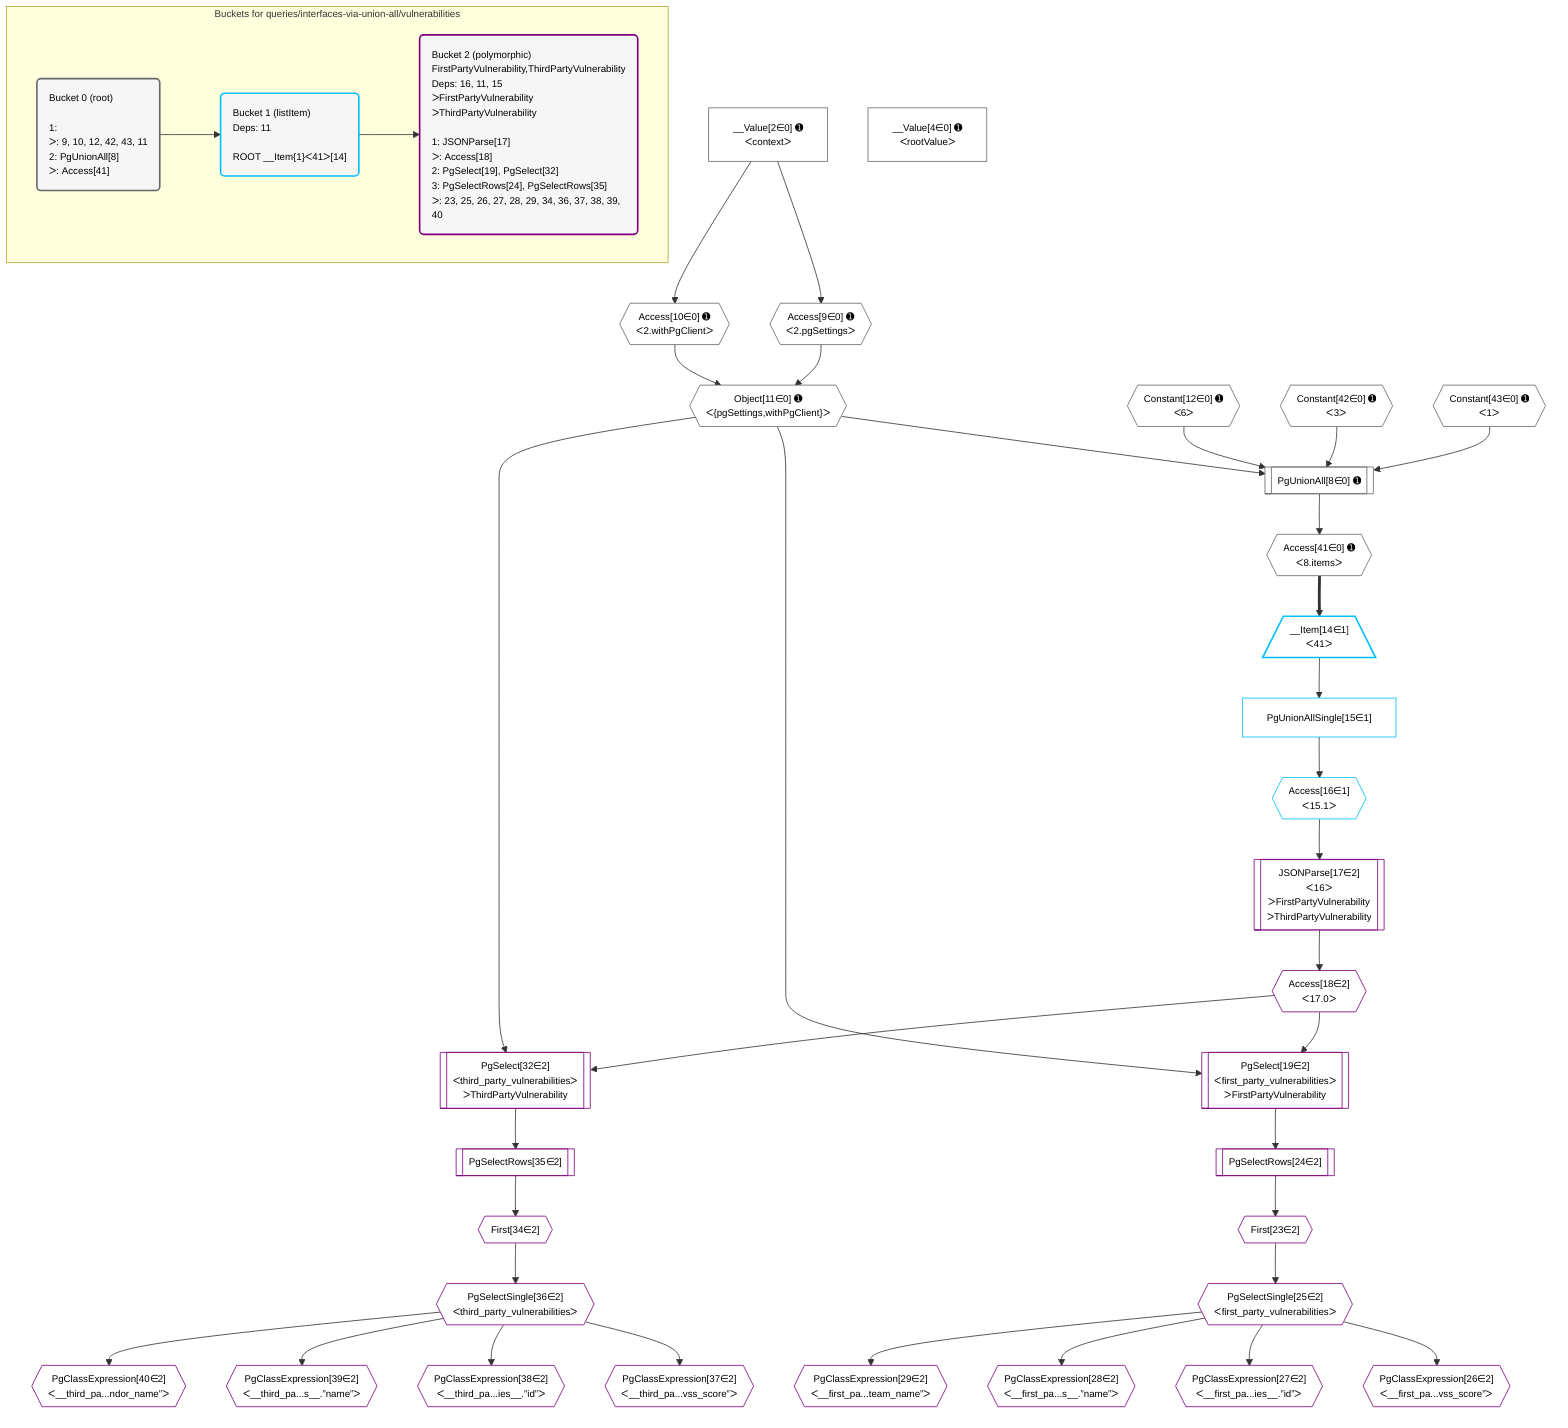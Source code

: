 %%{init: {'themeVariables': { 'fontSize': '12px'}}}%%
graph TD
    classDef path fill:#eee,stroke:#000,color:#000
    classDef plan fill:#fff,stroke-width:1px,color:#000
    classDef itemplan fill:#fff,stroke-width:2px,color:#000
    classDef unbatchedplan fill:#dff,stroke-width:1px,color:#000
    classDef sideeffectplan fill:#fcc,stroke-width:2px,color:#000
    classDef bucket fill:#f6f6f6,color:#000,stroke-width:2px,text-align:left


    %% plan dependencies
    PgUnionAll8[["PgUnionAll[8∈0] ➊"]]:::plan
    Object11{{"Object[11∈0] ➊<br />ᐸ{pgSettings,withPgClient}ᐳ"}}:::plan
    Constant12{{"Constant[12∈0] ➊<br />ᐸ6ᐳ"}}:::plan
    Constant42{{"Constant[42∈0] ➊<br />ᐸ3ᐳ"}}:::plan
    Constant43{{"Constant[43∈0] ➊<br />ᐸ1ᐳ"}}:::plan
    Object11 & Constant12 & Constant42 & Constant43 --> PgUnionAll8
    Access9{{"Access[9∈0] ➊<br />ᐸ2.pgSettingsᐳ"}}:::plan
    Access10{{"Access[10∈0] ➊<br />ᐸ2.withPgClientᐳ"}}:::plan
    Access9 & Access10 --> Object11
    __Value2["__Value[2∈0] ➊<br />ᐸcontextᐳ"]:::plan
    __Value2 --> Access9
    __Value2 --> Access10
    Access41{{"Access[41∈0] ➊<br />ᐸ8.itemsᐳ"}}:::plan
    PgUnionAll8 --> Access41
    __Value4["__Value[4∈0] ➊<br />ᐸrootValueᐳ"]:::plan
    __Item14[/"__Item[14∈1]<br />ᐸ41ᐳ"\]:::itemplan
    Access41 ==> __Item14
    PgUnionAllSingle15["PgUnionAllSingle[15∈1]"]:::plan
    __Item14 --> PgUnionAllSingle15
    Access16{{"Access[16∈1]<br />ᐸ15.1ᐳ"}}:::plan
    PgUnionAllSingle15 --> Access16
    PgSelect19[["PgSelect[19∈2]<br />ᐸfirst_party_vulnerabilitiesᐳ<br />ᐳFirstPartyVulnerability"]]:::plan
    Access18{{"Access[18∈2]<br />ᐸ17.0ᐳ"}}:::plan
    Object11 & Access18 --> PgSelect19
    PgSelect32[["PgSelect[32∈2]<br />ᐸthird_party_vulnerabilitiesᐳ<br />ᐳThirdPartyVulnerability"]]:::plan
    Object11 & Access18 --> PgSelect32
    JSONParse17[["JSONParse[17∈2]<br />ᐸ16ᐳ<br />ᐳFirstPartyVulnerability<br />ᐳThirdPartyVulnerability"]]:::plan
    Access16 --> JSONParse17
    JSONParse17 --> Access18
    First23{{"First[23∈2]"}}:::plan
    PgSelectRows24[["PgSelectRows[24∈2]"]]:::plan
    PgSelectRows24 --> First23
    PgSelect19 --> PgSelectRows24
    PgSelectSingle25{{"PgSelectSingle[25∈2]<br />ᐸfirst_party_vulnerabilitiesᐳ"}}:::plan
    First23 --> PgSelectSingle25
    PgClassExpression26{{"PgClassExpression[26∈2]<br />ᐸ__first_pa...vss_score”ᐳ"}}:::plan
    PgSelectSingle25 --> PgClassExpression26
    PgClassExpression27{{"PgClassExpression[27∈2]<br />ᐸ__first_pa...ies__.”id”ᐳ"}}:::plan
    PgSelectSingle25 --> PgClassExpression27
    PgClassExpression28{{"PgClassExpression[28∈2]<br />ᐸ__first_pa...s__.”name”ᐳ"}}:::plan
    PgSelectSingle25 --> PgClassExpression28
    PgClassExpression29{{"PgClassExpression[29∈2]<br />ᐸ__first_pa...team_name”ᐳ"}}:::plan
    PgSelectSingle25 --> PgClassExpression29
    First34{{"First[34∈2]"}}:::plan
    PgSelectRows35[["PgSelectRows[35∈2]"]]:::plan
    PgSelectRows35 --> First34
    PgSelect32 --> PgSelectRows35
    PgSelectSingle36{{"PgSelectSingle[36∈2]<br />ᐸthird_party_vulnerabilitiesᐳ"}}:::plan
    First34 --> PgSelectSingle36
    PgClassExpression37{{"PgClassExpression[37∈2]<br />ᐸ__third_pa...vss_score”ᐳ"}}:::plan
    PgSelectSingle36 --> PgClassExpression37
    PgClassExpression38{{"PgClassExpression[38∈2]<br />ᐸ__third_pa...ies__.”id”ᐳ"}}:::plan
    PgSelectSingle36 --> PgClassExpression38
    PgClassExpression39{{"PgClassExpression[39∈2]<br />ᐸ__third_pa...s__.”name”ᐳ"}}:::plan
    PgSelectSingle36 --> PgClassExpression39
    PgClassExpression40{{"PgClassExpression[40∈2]<br />ᐸ__third_pa...ndor_name”ᐳ"}}:::plan
    PgSelectSingle36 --> PgClassExpression40

    %% define steps

    subgraph "Buckets for queries/interfaces-via-union-all/vulnerabilities"
    Bucket0("Bucket 0 (root)<br /><br />1: <br />ᐳ: 9, 10, 12, 42, 43, 11<br />2: PgUnionAll[8]<br />ᐳ: Access[41]"):::bucket
    classDef bucket0 stroke:#696969
    class Bucket0,__Value2,__Value4,PgUnionAll8,Access9,Access10,Object11,Constant12,Access41,Constant42,Constant43 bucket0
    Bucket1("Bucket 1 (listItem)<br />Deps: 11<br /><br />ROOT __Item{1}ᐸ41ᐳ[14]"):::bucket
    classDef bucket1 stroke:#00bfff
    class Bucket1,__Item14,PgUnionAllSingle15,Access16 bucket1
    Bucket2("Bucket 2 (polymorphic)<br />FirstPartyVulnerability,ThirdPartyVulnerability<br />Deps: 16, 11, 15<br />ᐳFirstPartyVulnerability<br />ᐳThirdPartyVulnerability<br /><br />1: JSONParse[17]<br />ᐳ: Access[18]<br />2: PgSelect[19], PgSelect[32]<br />3: PgSelectRows[24], PgSelectRows[35]<br />ᐳ: 23, 25, 26, 27, 28, 29, 34, 36, 37, 38, 39, 40"):::bucket
    classDef bucket2 stroke:#7f007f
    class Bucket2,JSONParse17,Access18,PgSelect19,First23,PgSelectRows24,PgSelectSingle25,PgClassExpression26,PgClassExpression27,PgClassExpression28,PgClassExpression29,PgSelect32,First34,PgSelectRows35,PgSelectSingle36,PgClassExpression37,PgClassExpression38,PgClassExpression39,PgClassExpression40 bucket2
    Bucket0 --> Bucket1
    Bucket1 --> Bucket2
    end